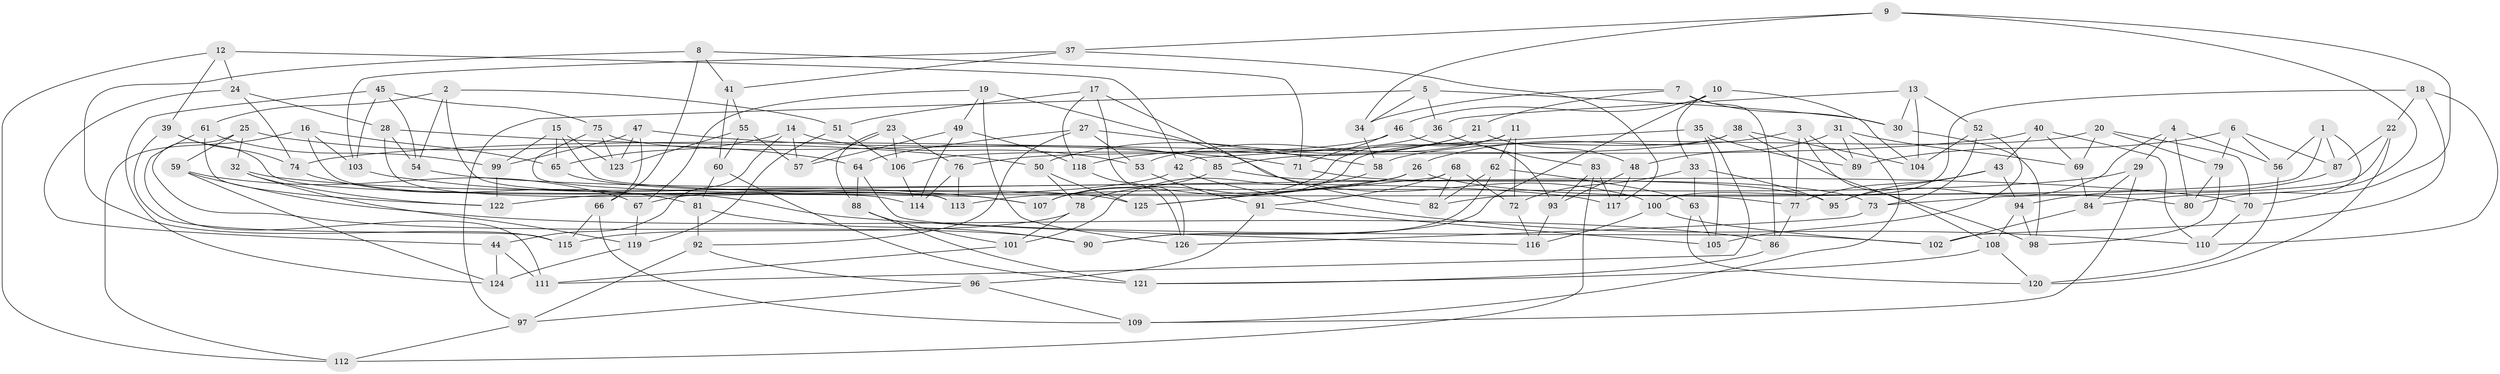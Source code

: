 // coarse degree distribution, {3: 0.16, 4: 0.34, 5: 0.12, 8: 0.12, 10: 0.04, 6: 0.08, 2: 0.06, 11: 0.02, 9: 0.02, 7: 0.02, 15: 0.02}
// Generated by graph-tools (version 1.1) at 2025/03/03/04/25 22:03:54]
// undirected, 126 vertices, 252 edges
graph export_dot {
graph [start="1"]
  node [color=gray90,style=filled];
  1;
  2;
  3;
  4;
  5;
  6;
  7;
  8;
  9;
  10;
  11;
  12;
  13;
  14;
  15;
  16;
  17;
  18;
  19;
  20;
  21;
  22;
  23;
  24;
  25;
  26;
  27;
  28;
  29;
  30;
  31;
  32;
  33;
  34;
  35;
  36;
  37;
  38;
  39;
  40;
  41;
  42;
  43;
  44;
  45;
  46;
  47;
  48;
  49;
  50;
  51;
  52;
  53;
  54;
  55;
  56;
  57;
  58;
  59;
  60;
  61;
  62;
  63;
  64;
  65;
  66;
  67;
  68;
  69;
  70;
  71;
  72;
  73;
  74;
  75;
  76;
  77;
  78;
  79;
  80;
  81;
  82;
  83;
  84;
  85;
  86;
  87;
  88;
  89;
  90;
  91;
  92;
  93;
  94;
  95;
  96;
  97;
  98;
  99;
  100;
  101;
  102;
  103;
  104;
  105;
  106;
  107;
  108;
  109;
  110;
  111;
  112;
  113;
  114;
  115;
  116;
  117;
  118;
  119;
  120;
  121;
  122;
  123;
  124;
  125;
  126;
  1 -- 70;
  1 -- 56;
  1 -- 87;
  1 -- 82;
  2 -- 61;
  2 -- 51;
  2 -- 54;
  2 -- 116;
  3 -- 89;
  3 -- 77;
  3 -- 108;
  3 -- 26;
  4 -- 80;
  4 -- 29;
  4 -- 95;
  4 -- 56;
  5 -- 97;
  5 -- 34;
  5 -- 36;
  5 -- 30;
  6 -- 56;
  6 -- 89;
  6 -- 87;
  6 -- 79;
  7 -- 34;
  7 -- 21;
  7 -- 30;
  7 -- 86;
  8 -- 66;
  8 -- 71;
  8 -- 41;
  8 -- 115;
  9 -- 80;
  9 -- 34;
  9 -- 84;
  9 -- 37;
  10 -- 104;
  10 -- 46;
  10 -- 33;
  10 -- 90;
  11 -- 72;
  11 -- 62;
  11 -- 53;
  11 -- 107;
  12 -- 42;
  12 -- 39;
  12 -- 24;
  12 -- 112;
  13 -- 104;
  13 -- 52;
  13 -- 36;
  13 -- 30;
  14 -- 57;
  14 -- 44;
  14 -- 53;
  14 -- 65;
  15 -- 65;
  15 -- 123;
  15 -- 99;
  15 -- 77;
  16 -- 112;
  16 -- 103;
  16 -- 65;
  16 -- 113;
  17 -- 82;
  17 -- 51;
  17 -- 118;
  17 -- 126;
  18 -- 22;
  18 -- 110;
  18 -- 100;
  18 -- 102;
  19 -- 126;
  19 -- 49;
  19 -- 100;
  19 -- 67;
  20 -- 79;
  20 -- 58;
  20 -- 69;
  20 -- 70;
  21 -- 48;
  21 -- 118;
  21 -- 50;
  22 -- 87;
  22 -- 73;
  22 -- 120;
  23 -- 57;
  23 -- 106;
  23 -- 88;
  23 -- 76;
  24 -- 74;
  24 -- 28;
  24 -- 44;
  25 -- 32;
  25 -- 64;
  25 -- 90;
  25 -- 59;
  26 -- 125;
  26 -- 80;
  26 -- 67;
  27 -- 53;
  27 -- 64;
  27 -- 92;
  27 -- 58;
  28 -- 54;
  28 -- 50;
  28 -- 113;
  29 -- 113;
  29 -- 84;
  29 -- 109;
  30 -- 98;
  31 -- 89;
  31 -- 69;
  31 -- 48;
  31 -- 109;
  32 -- 122;
  32 -- 117;
  32 -- 119;
  33 -- 72;
  33 -- 63;
  33 -- 95;
  34 -- 58;
  35 -- 42;
  35 -- 89;
  35 -- 111;
  35 -- 105;
  36 -- 76;
  36 -- 83;
  37 -- 103;
  37 -- 117;
  37 -- 41;
  38 -- 98;
  38 -- 104;
  38 -- 85;
  38 -- 78;
  39 -- 74;
  39 -- 114;
  39 -- 115;
  40 -- 110;
  40 -- 43;
  40 -- 74;
  40 -- 69;
  41 -- 60;
  41 -- 55;
  42 -- 122;
  42 -- 110;
  43 -- 77;
  43 -- 95;
  43 -- 94;
  44 -- 111;
  44 -- 124;
  45 -- 75;
  45 -- 124;
  45 -- 54;
  45 -- 103;
  46 -- 106;
  46 -- 71;
  46 -- 93;
  47 -- 99;
  47 -- 71;
  47 -- 123;
  47 -- 66;
  48 -- 93;
  48 -- 117;
  49 -- 118;
  49 -- 57;
  49 -- 114;
  50 -- 78;
  50 -- 125;
  51 -- 119;
  51 -- 106;
  52 -- 104;
  52 -- 73;
  52 -- 105;
  53 -- 91;
  54 -- 70;
  55 -- 57;
  55 -- 123;
  55 -- 60;
  56 -- 120;
  58 -- 101;
  59 -- 86;
  59 -- 67;
  59 -- 124;
  60 -- 81;
  60 -- 121;
  61 -- 99;
  61 -- 111;
  61 -- 122;
  62 -- 90;
  62 -- 63;
  62 -- 82;
  63 -- 105;
  63 -- 120;
  64 -- 102;
  64 -- 88;
  65 -- 125;
  66 -- 109;
  66 -- 115;
  67 -- 119;
  68 -- 125;
  68 -- 91;
  68 -- 82;
  68 -- 72;
  69 -- 84;
  70 -- 110;
  71 -- 73;
  72 -- 116;
  73 -- 126;
  74 -- 81;
  75 -- 85;
  75 -- 107;
  75 -- 123;
  76 -- 113;
  76 -- 114;
  77 -- 86;
  78 -- 115;
  78 -- 101;
  79 -- 98;
  79 -- 80;
  81 -- 90;
  81 -- 92;
  83 -- 112;
  83 -- 117;
  83 -- 93;
  84 -- 102;
  85 -- 95;
  85 -- 107;
  86 -- 121;
  87 -- 94;
  88 -- 121;
  88 -- 101;
  91 -- 96;
  91 -- 105;
  92 -- 96;
  92 -- 97;
  93 -- 116;
  94 -- 98;
  94 -- 108;
  96 -- 97;
  96 -- 109;
  97 -- 112;
  99 -- 122;
  100 -- 102;
  100 -- 116;
  101 -- 111;
  103 -- 107;
  106 -- 114;
  108 -- 120;
  108 -- 121;
  118 -- 126;
  119 -- 124;
}
